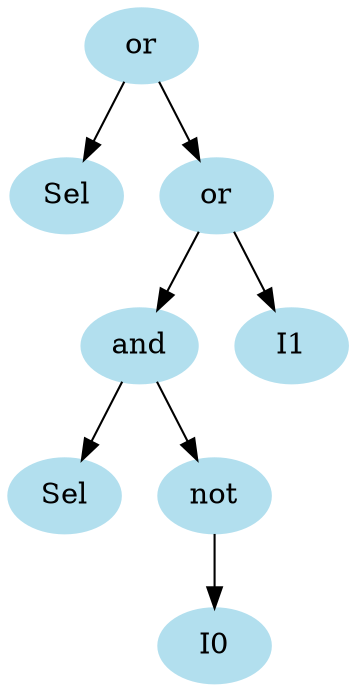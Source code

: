 digraph unix {
	node [color=lightblue2 style=filled]
	size="6,6"
	gate_0 [label=or]
	ins_0 [label=Sel]
	gate_1 [label=or]
	gate_2 [label=and]
	ins_1 [label=Sel]
	gate_3 [label=not]
	ins_2 [label=I0]
	ins_3 [label=I1]
	gate_0 -> ins_0
	gate_0 -> gate_1
	gate_1 -> gate_2
	gate_1 -> ins_3
	gate_2 -> ins_1
	gate_2 -> gate_3
	gate_3 -> ins_2
}

